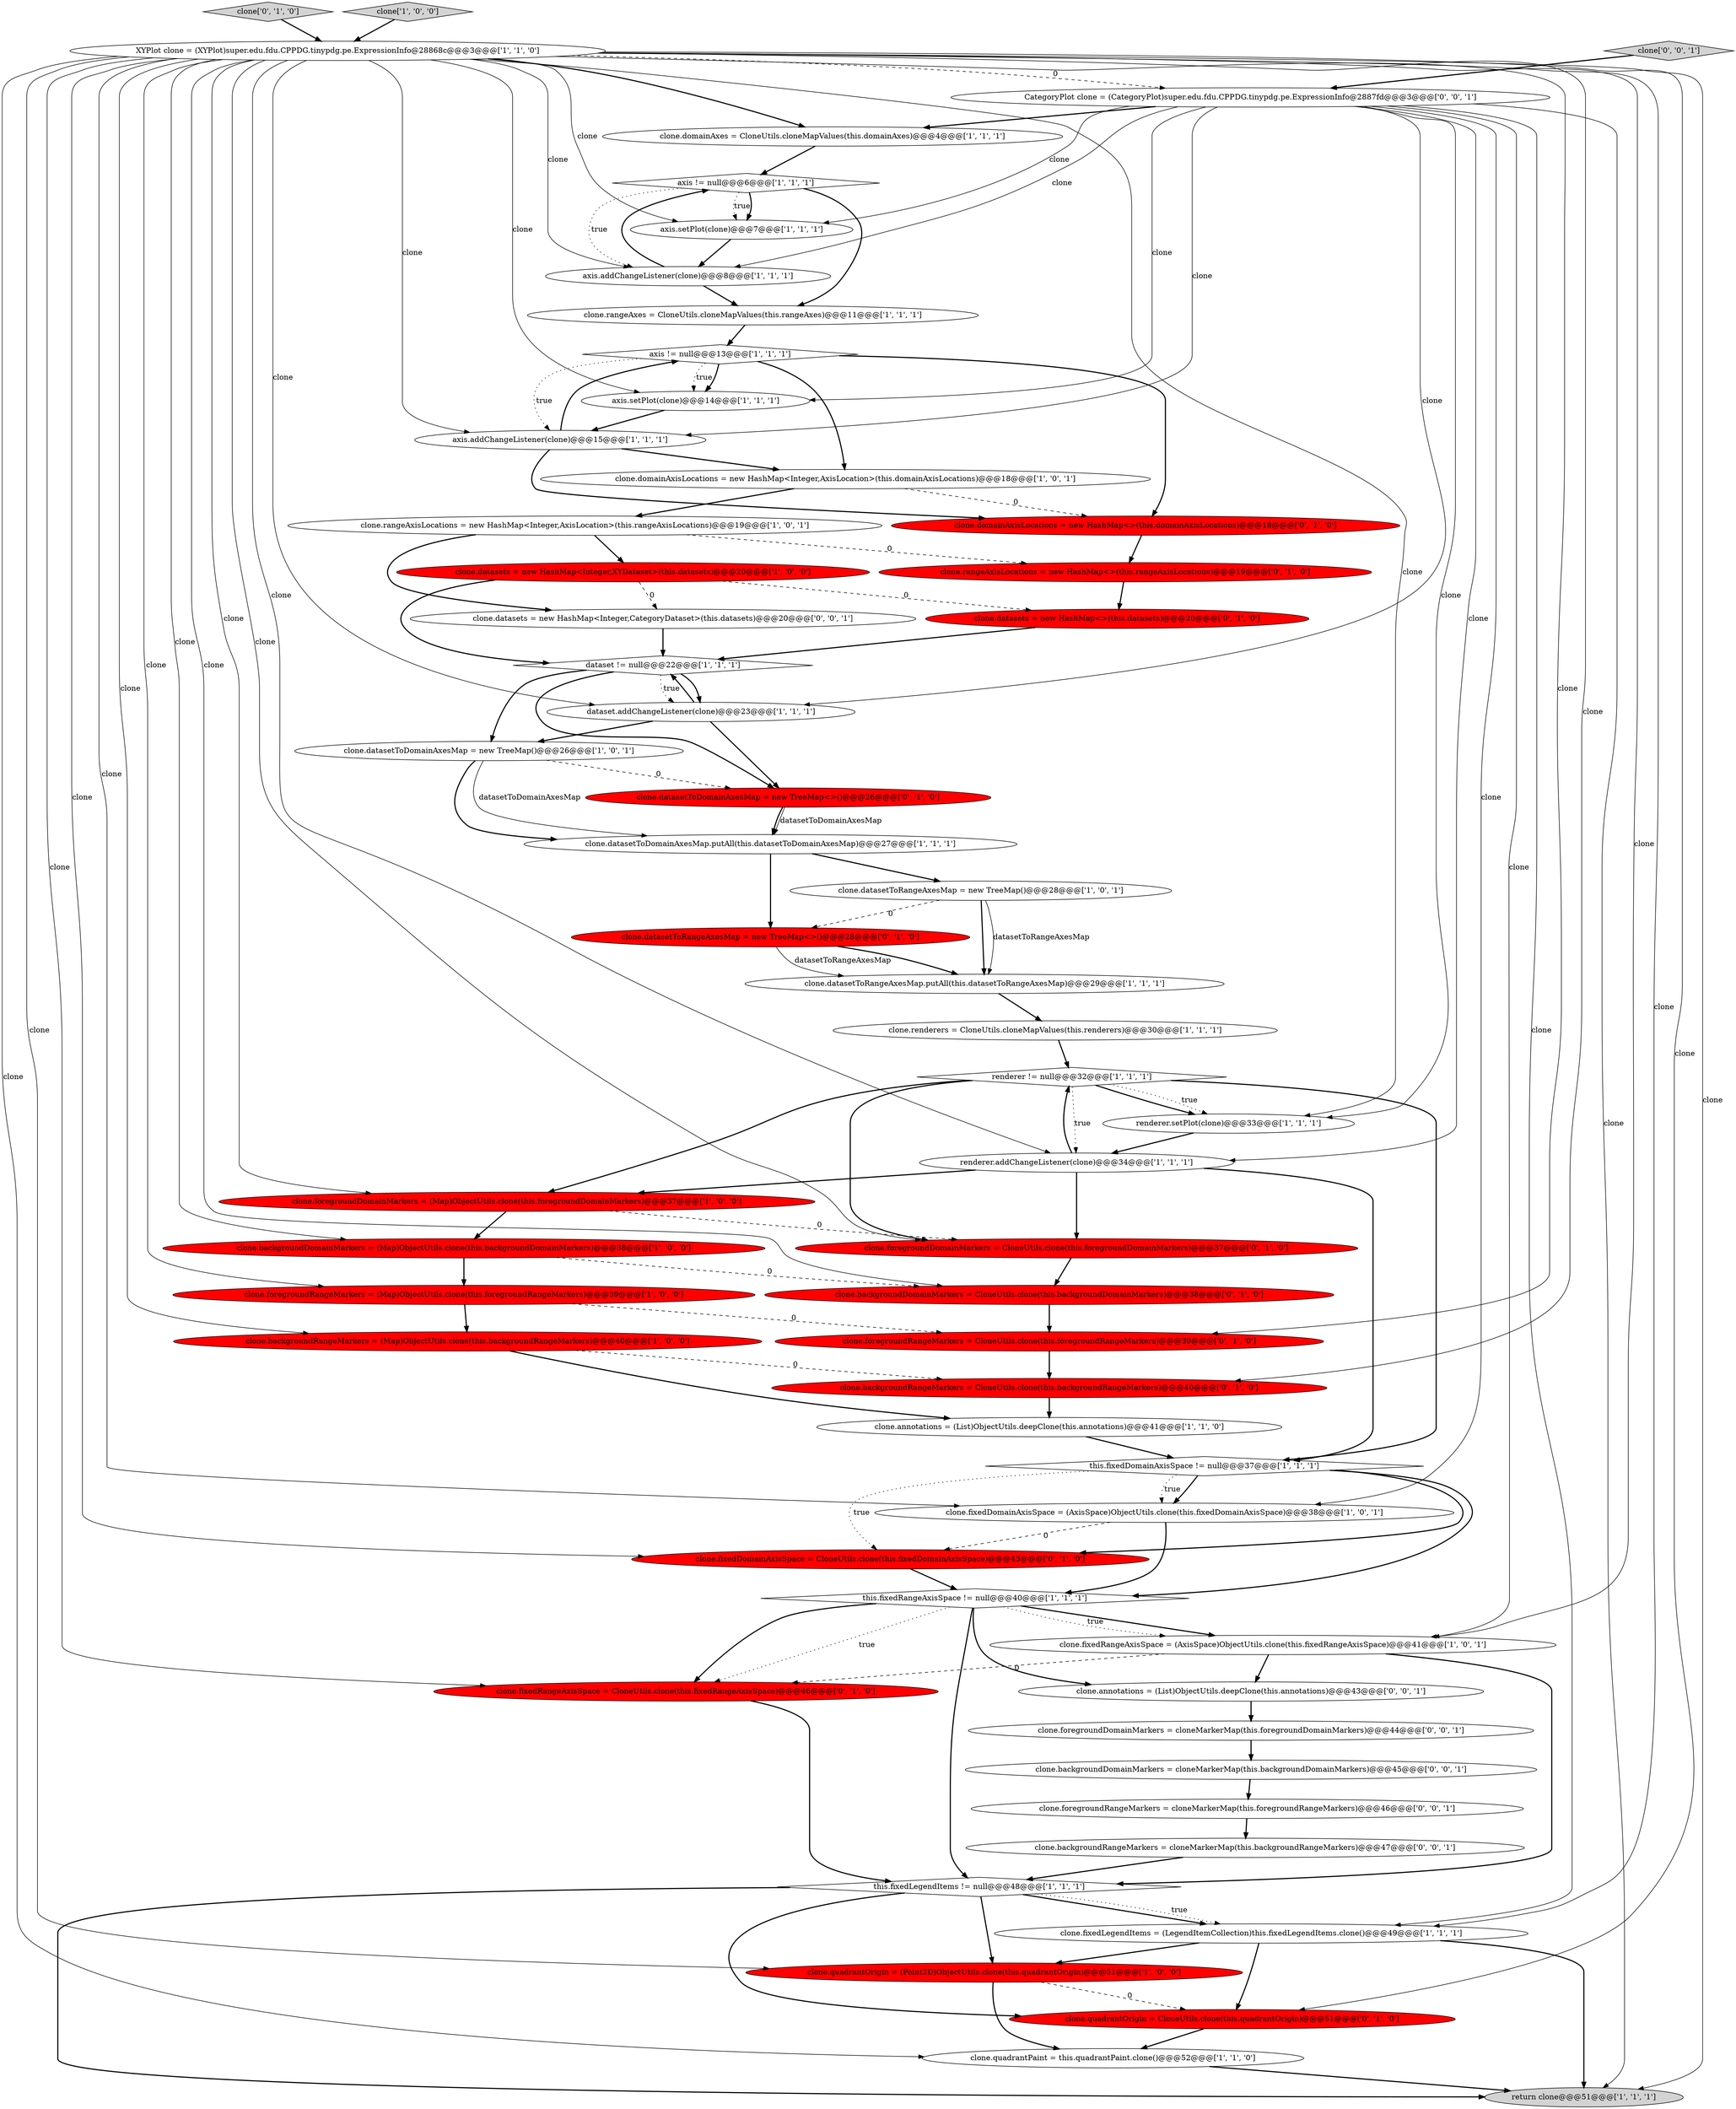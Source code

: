 digraph {
33 [style = filled, label = "clone.backgroundRangeMarkers = (Map)ObjectUtils.clone(this.backgroundRangeMarkers)@@@40@@@['1', '0', '0']", fillcolor = red, shape = ellipse image = "AAA1AAABBB1BBB"];
27 [style = filled, label = "axis != null@@@6@@@['1', '1', '1']", fillcolor = white, shape = diamond image = "AAA0AAABBB1BBB"];
55 [style = filled, label = "clone.backgroundRangeMarkers = cloneMarkerMap(this.backgroundRangeMarkers)@@@47@@@['0', '0', '1']", fillcolor = white, shape = ellipse image = "AAA0AAABBB3BBB"];
6 [style = filled, label = "clone.domainAxisLocations = new HashMap<Integer,AxisLocation>(this.domainAxisLocations)@@@18@@@['1', '0', '1']", fillcolor = white, shape = ellipse image = "AAA0AAABBB1BBB"];
29 [style = filled, label = "axis != null@@@13@@@['1', '1', '1']", fillcolor = white, shape = diamond image = "AAA0AAABBB1BBB"];
40 [style = filled, label = "clone.backgroundDomainMarkers = CloneUtils.clone(this.backgroundDomainMarkers)@@@38@@@['0', '1', '0']", fillcolor = red, shape = ellipse image = "AAA1AAABBB2BBB"];
3 [style = filled, label = "clone.quadrantOrigin = (Point2D)ObjectUtils.clone(this.quadrantOrigin)@@@51@@@['1', '0', '0']", fillcolor = red, shape = ellipse image = "AAA1AAABBB1BBB"];
30 [style = filled, label = "XYPlot clone = (XYPlot)super.edu.fdu.CPPDG.tinypdg.pe.ExpressionInfo@28868c@@@3@@@['1', '1', '0']", fillcolor = white, shape = ellipse image = "AAA0AAABBB1BBB"];
17 [style = filled, label = "this.fixedDomainAxisSpace != null@@@37@@@['1', '1', '1']", fillcolor = white, shape = diamond image = "AAA0AAABBB1BBB"];
46 [style = filled, label = "clone.datasetToDomainAxesMap = new TreeMap<>()@@@26@@@['0', '1', '0']", fillcolor = red, shape = ellipse image = "AAA1AAABBB2BBB"];
41 [style = filled, label = "clone.foregroundRangeMarkers = CloneUtils.clone(this.foregroundRangeMarkers)@@@39@@@['0', '1', '0']", fillcolor = red, shape = ellipse image = "AAA1AAABBB2BBB"];
8 [style = filled, label = "clone.domainAxes = CloneUtils.cloneMapValues(this.domainAxes)@@@4@@@['1', '1', '1']", fillcolor = white, shape = ellipse image = "AAA0AAABBB1BBB"];
15 [style = filled, label = "clone.backgroundDomainMarkers = (Map)ObjectUtils.clone(this.backgroundDomainMarkers)@@@38@@@['1', '0', '0']", fillcolor = red, shape = ellipse image = "AAA1AAABBB1BBB"];
20 [style = filled, label = "clone.quadrantPaint = this.quadrantPaint.clone()@@@52@@@['1', '1', '0']", fillcolor = white, shape = ellipse image = "AAA0AAABBB1BBB"];
39 [style = filled, label = "clone.rangeAxisLocations = new HashMap<>(this.rangeAxisLocations)@@@19@@@['0', '1', '0']", fillcolor = red, shape = ellipse image = "AAA1AAABBB2BBB"];
37 [style = filled, label = "clone.fixedDomainAxisSpace = CloneUtils.clone(this.fixedDomainAxisSpace)@@@43@@@['0', '1', '0']", fillcolor = red, shape = ellipse image = "AAA1AAABBB2BBB"];
36 [style = filled, label = "clone.datasetToRangeAxesMap.putAll(this.datasetToRangeAxesMap)@@@29@@@['1', '1', '1']", fillcolor = white, shape = ellipse image = "AAA0AAABBB1BBB"];
0 [style = filled, label = "clone.datasets = new HashMap<Integer,XYDataset>(this.datasets)@@@20@@@['1', '0', '0']", fillcolor = red, shape = ellipse image = "AAA1AAABBB1BBB"];
5 [style = filled, label = "clone.datasetToDomainAxesMap.putAll(this.datasetToDomainAxesMap)@@@27@@@['1', '1', '1']", fillcolor = white, shape = ellipse image = "AAA0AAABBB1BBB"];
2 [style = filled, label = "dataset.addChangeListener(clone)@@@23@@@['1', '1', '1']", fillcolor = white, shape = ellipse image = "AAA0AAABBB1BBB"];
47 [style = filled, label = "clone.datasetToRangeAxesMap = new TreeMap<>()@@@28@@@['0', '1', '0']", fillcolor = red, shape = ellipse image = "AAA1AAABBB2BBB"];
44 [style = filled, label = "clone.domainAxisLocations = new HashMap<>(this.domainAxisLocations)@@@18@@@['0', '1', '0']", fillcolor = red, shape = ellipse image = "AAA1AAABBB2BBB"];
57 [style = filled, label = "clone['0', '0', '1']", fillcolor = lightgray, shape = diamond image = "AAA0AAABBB3BBB"];
35 [style = filled, label = "return clone@@@51@@@['1', '1', '1']", fillcolor = lightgray, shape = ellipse image = "AAA0AAABBB1BBB"];
7 [style = filled, label = "axis.setPlot(clone)@@@14@@@['1', '1', '1']", fillcolor = white, shape = ellipse image = "AAA0AAABBB1BBB"];
14 [style = filled, label = "clone.renderers = CloneUtils.cloneMapValues(this.renderers)@@@30@@@['1', '1', '1']", fillcolor = white, shape = ellipse image = "AAA0AAABBB1BBB"];
45 [style = filled, label = "clone.fixedRangeAxisSpace = CloneUtils.clone(this.fixedRangeAxisSpace)@@@46@@@['0', '1', '0']", fillcolor = red, shape = ellipse image = "AAA1AAABBB2BBB"];
13 [style = filled, label = "axis.addChangeListener(clone)@@@8@@@['1', '1', '1']", fillcolor = white, shape = ellipse image = "AAA0AAABBB1BBB"];
26 [style = filled, label = "clone.fixedRangeAxisSpace = (AxisSpace)ObjectUtils.clone(this.fixedRangeAxisSpace)@@@41@@@['1', '0', '1']", fillcolor = white, shape = ellipse image = "AAA0AAABBB1BBB"];
24 [style = filled, label = "axis.setPlot(clone)@@@7@@@['1', '1', '1']", fillcolor = white, shape = ellipse image = "AAA0AAABBB1BBB"];
48 [style = filled, label = "clone['0', '1', '0']", fillcolor = lightgray, shape = diamond image = "AAA0AAABBB2BBB"];
50 [style = filled, label = "clone.backgroundDomainMarkers = cloneMarkerMap(this.backgroundDomainMarkers)@@@45@@@['0', '0', '1']", fillcolor = white, shape = ellipse image = "AAA0AAABBB3BBB"];
9 [style = filled, label = "axis.addChangeListener(clone)@@@15@@@['1', '1', '1']", fillcolor = white, shape = ellipse image = "AAA0AAABBB1BBB"];
43 [style = filled, label = "clone.backgroundRangeMarkers = CloneUtils.clone(this.backgroundRangeMarkers)@@@40@@@['0', '1', '0']", fillcolor = red, shape = ellipse image = "AAA1AAABBB2BBB"];
38 [style = filled, label = "clone.quadrantOrigin = CloneUtils.clone(this.quadrantOrigin)@@@51@@@['0', '1', '0']", fillcolor = red, shape = ellipse image = "AAA1AAABBB2BBB"];
25 [style = filled, label = "renderer != null@@@32@@@['1', '1', '1']", fillcolor = white, shape = diamond image = "AAA0AAABBB1BBB"];
52 [style = filled, label = "CategoryPlot clone = (CategoryPlot)super.edu.fdu.CPPDG.tinypdg.pe.ExpressionInfo@2887fd@@@3@@@['0', '0', '1']", fillcolor = white, shape = ellipse image = "AAA0AAABBB3BBB"];
54 [style = filled, label = "clone.foregroundRangeMarkers = cloneMarkerMap(this.foregroundRangeMarkers)@@@46@@@['0', '0', '1']", fillcolor = white, shape = ellipse image = "AAA0AAABBB3BBB"];
51 [style = filled, label = "clone.annotations = (List)ObjectUtils.deepClone(this.annotations)@@@43@@@['0', '0', '1']", fillcolor = white, shape = ellipse image = "AAA0AAABBB3BBB"];
10 [style = filled, label = "clone.annotations = (List)ObjectUtils.deepClone(this.annotations)@@@41@@@['1', '1', '0']", fillcolor = white, shape = ellipse image = "AAA0AAABBB1BBB"];
53 [style = filled, label = "clone.datasets = new HashMap<Integer,CategoryDataset>(this.datasets)@@@20@@@['0', '0', '1']", fillcolor = white, shape = ellipse image = "AAA0AAABBB3BBB"];
56 [style = filled, label = "clone.foregroundDomainMarkers = cloneMarkerMap(this.foregroundDomainMarkers)@@@44@@@['0', '0', '1']", fillcolor = white, shape = ellipse image = "AAA0AAABBB3BBB"];
34 [style = filled, label = "clone.fixedLegendItems = (LegendItemCollection)this.fixedLegendItems.clone()@@@49@@@['1', '1', '1']", fillcolor = white, shape = ellipse image = "AAA0AAABBB1BBB"];
28 [style = filled, label = "clone.foregroundRangeMarkers = (Map)ObjectUtils.clone(this.foregroundRangeMarkers)@@@39@@@['1', '0', '0']", fillcolor = red, shape = ellipse image = "AAA1AAABBB1BBB"];
4 [style = filled, label = "clone['1', '0', '0']", fillcolor = lightgray, shape = diamond image = "AAA0AAABBB1BBB"];
19 [style = filled, label = "this.fixedLegendItems != null@@@48@@@['1', '1', '1']", fillcolor = white, shape = diamond image = "AAA0AAABBB1BBB"];
1 [style = filled, label = "clone.datasetToDomainAxesMap = new TreeMap()@@@26@@@['1', '0', '1']", fillcolor = white, shape = ellipse image = "AAA0AAABBB1BBB"];
18 [style = filled, label = "clone.foregroundDomainMarkers = (Map)ObjectUtils.clone(this.foregroundDomainMarkers)@@@37@@@['1', '0', '0']", fillcolor = red, shape = ellipse image = "AAA1AAABBB1BBB"];
32 [style = filled, label = "clone.fixedDomainAxisSpace = (AxisSpace)ObjectUtils.clone(this.fixedDomainAxisSpace)@@@38@@@['1', '0', '1']", fillcolor = white, shape = ellipse image = "AAA0AAABBB1BBB"];
12 [style = filled, label = "clone.datasetToRangeAxesMap = new TreeMap()@@@28@@@['1', '0', '1']", fillcolor = white, shape = ellipse image = "AAA0AAABBB1BBB"];
11 [style = filled, label = "renderer.setPlot(clone)@@@33@@@['1', '1', '1']", fillcolor = white, shape = ellipse image = "AAA0AAABBB1BBB"];
23 [style = filled, label = "this.fixedRangeAxisSpace != null@@@40@@@['1', '1', '1']", fillcolor = white, shape = diamond image = "AAA0AAABBB1BBB"];
22 [style = filled, label = "dataset != null@@@22@@@['1', '1', '1']", fillcolor = white, shape = diamond image = "AAA0AAABBB1BBB"];
49 [style = filled, label = "clone.datasets = new HashMap<>(this.datasets)@@@20@@@['0', '1', '0']", fillcolor = red, shape = ellipse image = "AAA1AAABBB2BBB"];
16 [style = filled, label = "clone.rangeAxisLocations = new HashMap<Integer,AxisLocation>(this.rangeAxisLocations)@@@19@@@['1', '0', '1']", fillcolor = white, shape = ellipse image = "AAA0AAABBB1BBB"];
31 [style = filled, label = "renderer.addChangeListener(clone)@@@34@@@['1', '1', '1']", fillcolor = white, shape = ellipse image = "AAA0AAABBB1BBB"];
21 [style = filled, label = "clone.rangeAxes = CloneUtils.cloneMapValues(this.rangeAxes)@@@11@@@['1', '1', '1']", fillcolor = white, shape = ellipse image = "AAA0AAABBB1BBB"];
42 [style = filled, label = "clone.foregroundDomainMarkers = CloneUtils.clone(this.foregroundDomainMarkers)@@@37@@@['0', '1', '0']", fillcolor = red, shape = ellipse image = "AAA1AAABBB2BBB"];
1->5 [style = bold, label=""];
54->55 [style = bold, label=""];
29->9 [style = dotted, label="true"];
16->0 [style = bold, label=""];
52->8 [style = bold, label=""];
14->25 [style = bold, label=""];
32->23 [style = bold, label=""];
23->51 [style = bold, label=""];
23->45 [style = bold, label=""];
46->5 [style = bold, label=""];
10->17 [style = bold, label=""];
15->40 [style = dashed, label="0"];
25->11 [style = dotted, label="true"];
28->41 [style = dashed, label="0"];
30->35 [style = solid, label="clone"];
26->51 [style = bold, label=""];
9->6 [style = bold, label=""];
49->22 [style = bold, label=""];
7->9 [style = bold, label=""];
30->52 [style = dashed, label="0"];
29->6 [style = bold, label=""];
30->3 [style = solid, label="clone"];
30->11 [style = solid, label="clone"];
39->49 [style = bold, label=""];
29->44 [style = bold, label=""];
30->8 [style = bold, label=""];
50->54 [style = bold, label=""];
8->27 [style = bold, label=""];
9->29 [style = bold, label=""];
46->5 [style = solid, label="datasetToDomainAxesMap"];
19->3 [style = bold, label=""];
0->49 [style = dashed, label="0"];
16->39 [style = dashed, label="0"];
30->9 [style = solid, label="clone"];
19->34 [style = bold, label=""];
22->46 [style = bold, label=""];
30->26 [style = solid, label="clone"];
30->45 [style = solid, label="clone"];
26->45 [style = dashed, label="0"];
3->38 [style = dashed, label="0"];
18->15 [style = bold, label=""];
30->7 [style = solid, label="clone"];
30->32 [style = solid, label="clone"];
27->24 [style = dotted, label="true"];
17->37 [style = bold, label=""];
36->14 [style = bold, label=""];
42->40 [style = bold, label=""];
30->34 [style = solid, label="clone"];
52->26 [style = solid, label="clone"];
18->42 [style = dashed, label="0"];
21->29 [style = bold, label=""];
1->46 [style = dashed, label="0"];
30->31 [style = solid, label="clone"];
56->50 [style = bold, label=""];
9->44 [style = bold, label=""];
12->47 [style = dashed, label="0"];
43->10 [style = bold, label=""];
34->35 [style = bold, label=""];
34->38 [style = bold, label=""];
30->15 [style = solid, label="clone"];
19->38 [style = bold, label=""];
41->43 [style = bold, label=""];
47->36 [style = bold, label=""];
55->19 [style = bold, label=""];
30->2 [style = solid, label="clone"];
52->9 [style = solid, label="clone"];
24->13 [style = bold, label=""];
30->41 [style = solid, label="clone"];
52->2 [style = solid, label="clone"];
38->20 [style = bold, label=""];
30->33 [style = solid, label="clone"];
19->34 [style = dotted, label="true"];
31->25 [style = bold, label=""];
22->2 [style = bold, label=""];
32->37 [style = dashed, label="0"];
25->31 [style = dotted, label="true"];
2->1 [style = bold, label=""];
52->34 [style = solid, label="clone"];
25->18 [style = bold, label=""];
12->36 [style = bold, label=""];
1->5 [style = solid, label="datasetToDomainAxesMap"];
52->24 [style = solid, label="clone"];
52->31 [style = solid, label="clone"];
29->7 [style = dotted, label="true"];
27->13 [style = dotted, label="true"];
26->19 [style = bold, label=""];
30->40 [style = solid, label="clone"];
25->17 [style = bold, label=""];
17->23 [style = bold, label=""];
30->18 [style = solid, label="clone"];
11->31 [style = bold, label=""];
31->42 [style = bold, label=""];
13->27 [style = bold, label=""];
52->32 [style = solid, label="clone"];
52->7 [style = solid, label="clone"];
15->28 [style = bold, label=""];
47->36 [style = solid, label="datasetToRangeAxesMap"];
23->19 [style = bold, label=""];
19->35 [style = bold, label=""];
23->45 [style = dotted, label="true"];
25->42 [style = bold, label=""];
30->28 [style = solid, label="clone"];
27->24 [style = bold, label=""];
22->1 [style = bold, label=""];
17->37 [style = dotted, label="true"];
31->17 [style = bold, label=""];
48->30 [style = bold, label=""];
52->13 [style = solid, label="clone"];
27->21 [style = bold, label=""];
30->20 [style = solid, label="clone"];
2->46 [style = bold, label=""];
30->43 [style = solid, label="clone"];
12->36 [style = solid, label="datasetToRangeAxesMap"];
30->38 [style = solid, label="clone"];
52->11 [style = solid, label="clone"];
30->42 [style = solid, label="clone"];
52->35 [style = solid, label="clone"];
23->26 [style = bold, label=""];
0->53 [style = dashed, label="0"];
51->56 [style = bold, label=""];
31->18 [style = bold, label=""];
33->10 [style = bold, label=""];
33->43 [style = dashed, label="0"];
53->22 [style = bold, label=""];
17->32 [style = bold, label=""];
30->24 [style = solid, label="clone"];
44->39 [style = bold, label=""];
37->23 [style = bold, label=""];
17->32 [style = dotted, label="true"];
16->53 [style = bold, label=""];
22->2 [style = dotted, label="true"];
57->52 [style = bold, label=""];
5->47 [style = bold, label=""];
3->20 [style = bold, label=""];
30->13 [style = solid, label="clone"];
23->26 [style = dotted, label="true"];
28->33 [style = bold, label=""];
4->30 [style = bold, label=""];
30->37 [style = solid, label="clone"];
5->12 [style = bold, label=""];
34->3 [style = bold, label=""];
45->19 [style = bold, label=""];
6->16 [style = bold, label=""];
25->11 [style = bold, label=""];
0->22 [style = bold, label=""];
40->41 [style = bold, label=""];
29->7 [style = bold, label=""];
20->35 [style = bold, label=""];
2->22 [style = bold, label=""];
13->21 [style = bold, label=""];
6->44 [style = dashed, label="0"];
}
